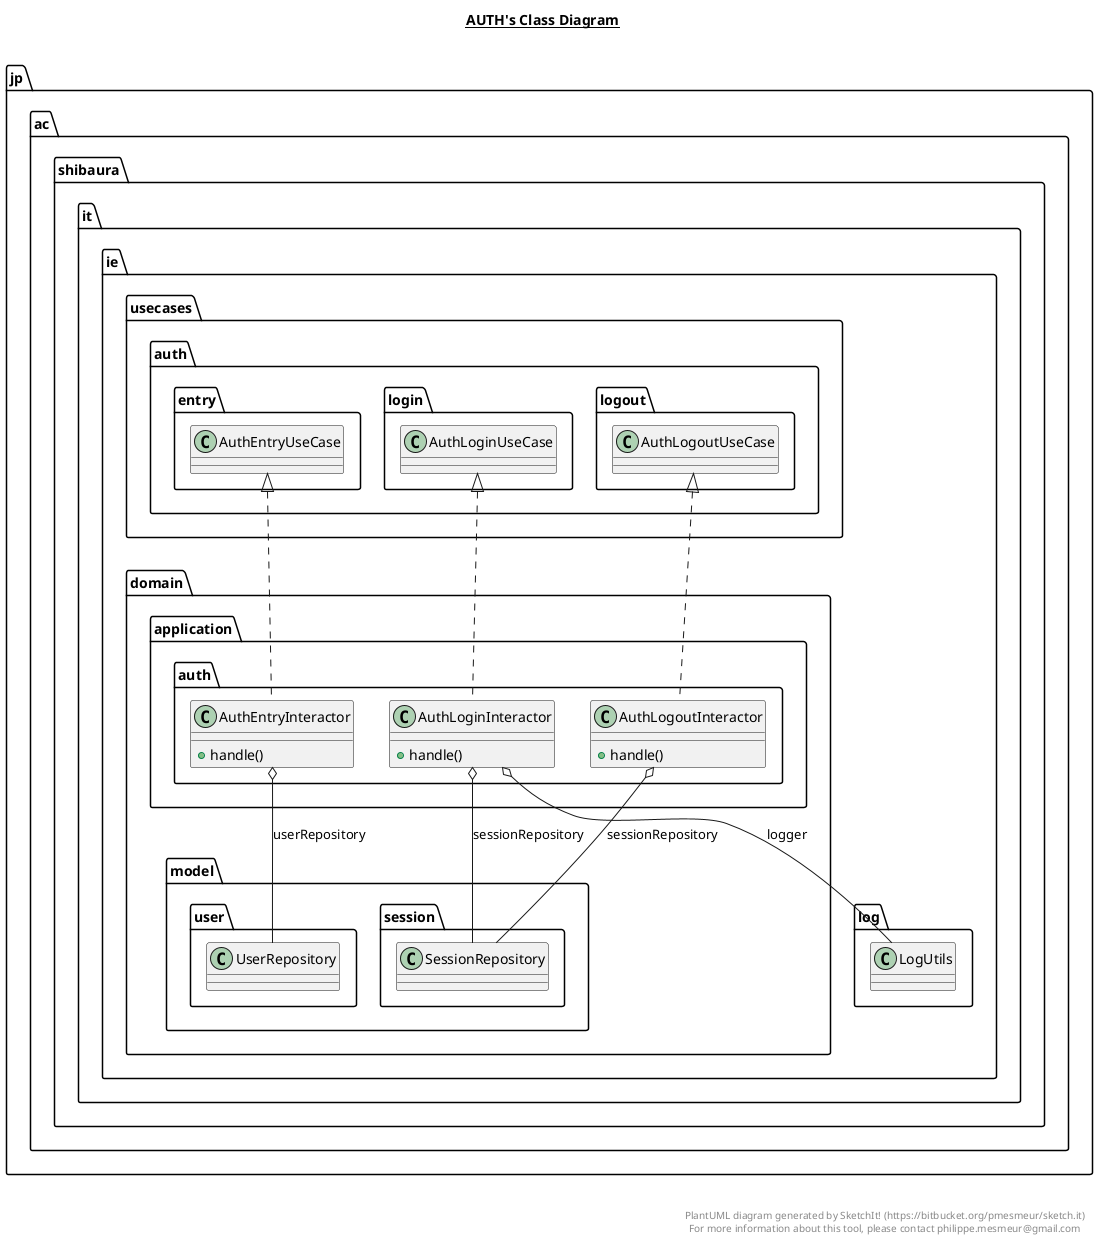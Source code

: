 @startuml

title __AUTH's Class Diagram__\n

  namespace jp.ac.shibaura.it.ie {
    namespace domain.application.auth {
      class jp.ac.shibaura.it.ie.domain.application.auth.AuthEntryInteractor {
          + handle()
      }
    }
  }
  

  namespace jp.ac.shibaura.it.ie {
    namespace domain.application.auth {
      class jp.ac.shibaura.it.ie.domain.application.auth.AuthLoginInteractor {
          + handle()
      }
    }
  }
  

  namespace jp.ac.shibaura.it.ie {
    namespace domain.application.auth {
      class jp.ac.shibaura.it.ie.domain.application.auth.AuthLogoutInteractor {
          + handle()
      }
    }
  }
  

  jp.ac.shibaura.it.ie.domain.application.auth.AuthEntryInteractor .up.|> jp.ac.shibaura.it.ie.usecases.auth.entry.AuthEntryUseCase
  jp.ac.shibaura.it.ie.domain.application.auth.AuthEntryInteractor o-- jp.ac.shibaura.it.ie.domain.model.user.UserRepository : userRepository
  jp.ac.shibaura.it.ie.domain.application.auth.AuthLoginInteractor .up.|> jp.ac.shibaura.it.ie.usecases.auth.login.AuthLoginUseCase
  jp.ac.shibaura.it.ie.domain.application.auth.AuthLoginInteractor o-- jp.ac.shibaura.it.ie.log.LogUtils : logger
  jp.ac.shibaura.it.ie.domain.application.auth.AuthLoginInteractor o-- jp.ac.shibaura.it.ie.domain.model.session.SessionRepository : sessionRepository
  jp.ac.shibaura.it.ie.domain.application.auth.AuthLogoutInteractor .up.|> jp.ac.shibaura.it.ie.usecases.auth.logout.AuthLogoutUseCase
  jp.ac.shibaura.it.ie.domain.application.auth.AuthLogoutInteractor o-- jp.ac.shibaura.it.ie.domain.model.session.SessionRepository : sessionRepository


right footer


PlantUML diagram generated by SketchIt! (https://bitbucket.org/pmesmeur/sketch.it)
For more information about this tool, please contact philippe.mesmeur@gmail.com
endfooter

@enduml
